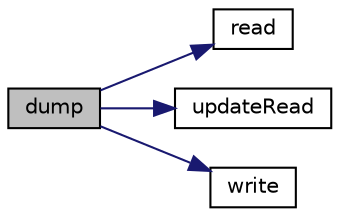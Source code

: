 digraph "dump"
{
  edge [fontname="Helvetica",fontsize="10",labelfontname="Helvetica",labelfontsize="10"];
  node [fontname="Helvetica",fontsize="10",shape=record];
  rankdir="LR";
  Node2 [label="dump",height=0.2,width=0.4,color="black", fillcolor="grey75", style="filled", fontcolor="black"];
  Node2 -> Node3 [color="midnightblue",fontsize="10",style="solid",fontname="Helvetica"];
  Node3 [label="read",height=0.2,width=0.4,color="black", fillcolor="white", style="filled",URL="$d4/deb/timer__registers_8h.html#a09f5b14b501866a7dd4f34f03b7024cc"];
  Node2 -> Node4 [color="midnightblue",fontsize="10",style="solid",fontname="Helvetica"];
  Node4 [label="updateRead",height=0.2,width=0.4,color="black", fillcolor="white", style="filled",URL="$d4/deb/timer__registers_8h.html#a52a09a727a67091a66ca99866fbd9835"];
  Node2 -> Node5 [color="midnightblue",fontsize="10",style="solid",fontname="Helvetica"];
  Node5 [label="write",height=0.2,width=0.4,color="black", fillcolor="white", style="filled",URL="$d4/deb/timer__registers_8h.html#a1b0b8be141a47a8a7fcb470b2f68aabe"];
}
